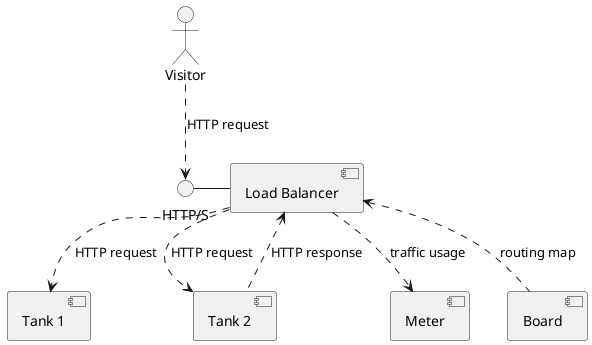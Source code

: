 @startuml

skinparam component {
  BackgroundColor<<provided>> White
}
interface "HTTP/S" as http
component "Load Balancer" as lb
actor :Visitor: as visitor
component "Tank 1" as tank1
component "Tank 2" as tank2
component "Meter" as meter
component "Board" as board
http - lb
visitor ..> http: HTTP request
lb ..> tank1: HTTP request
lb ..> tank2: HTTP request
lb <.. tank2: HTTP response
lb ..> meter: traffic usage
lb <.. board: routing map

@enduml